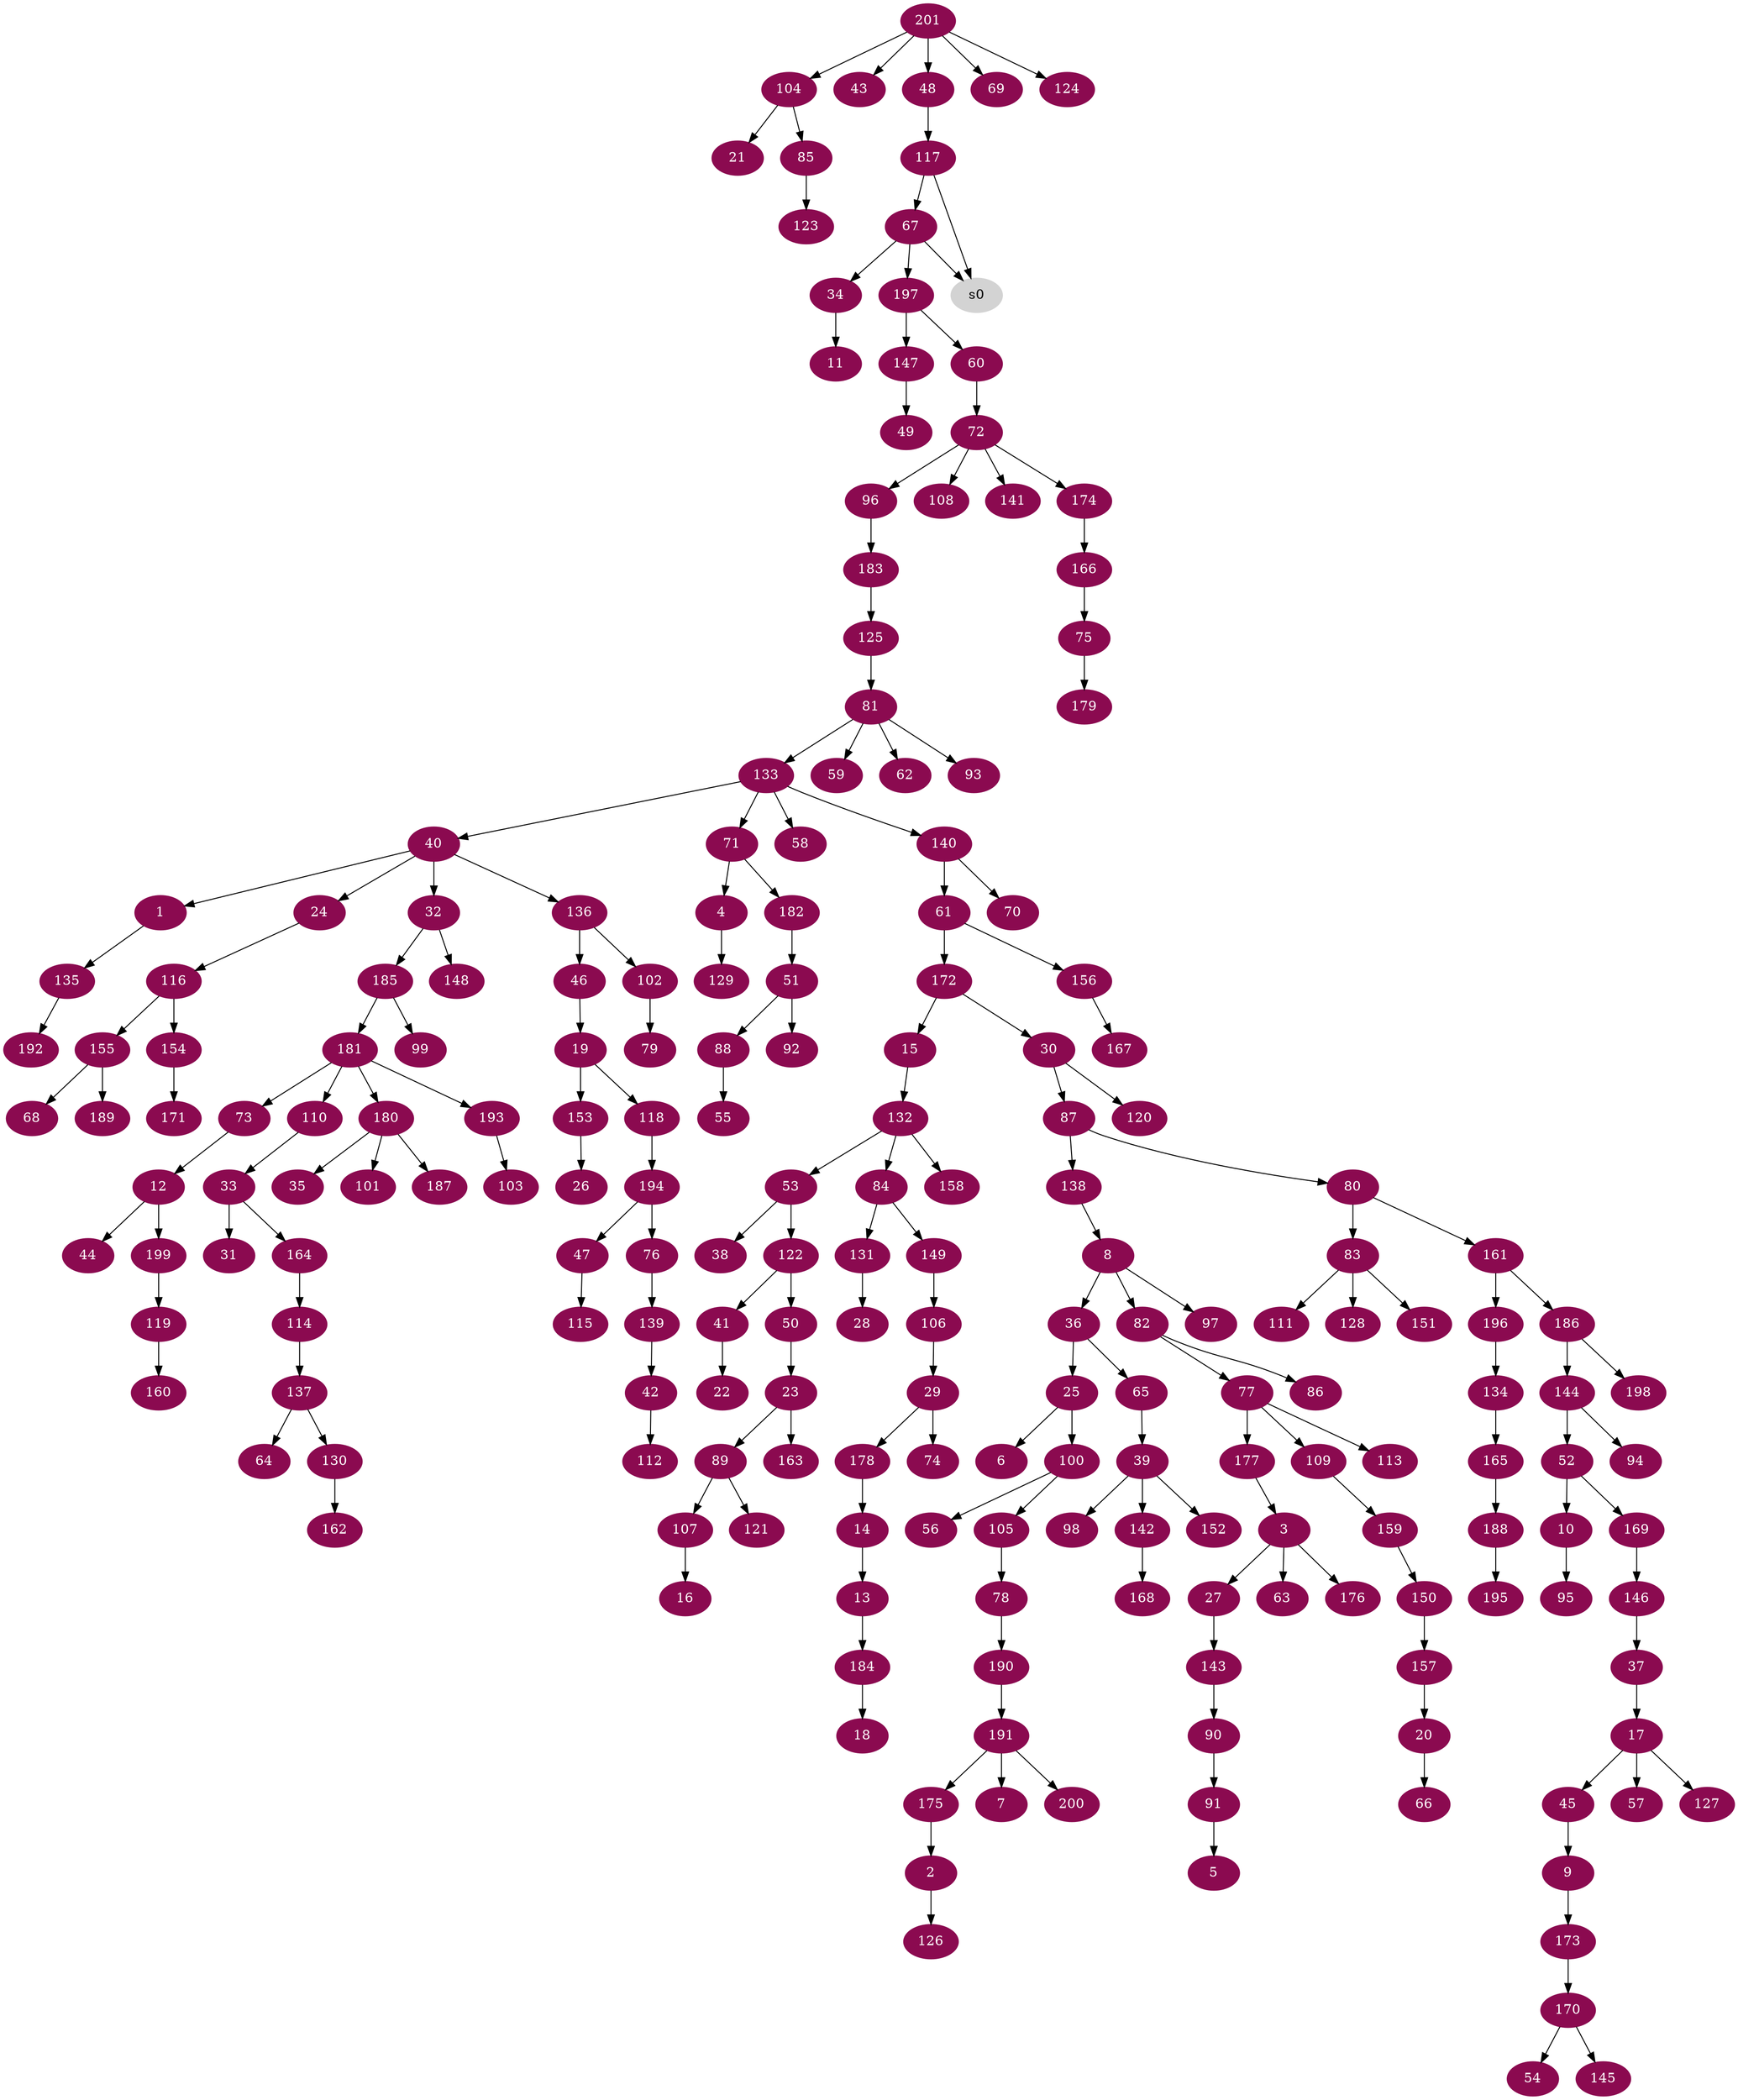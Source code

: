 digraph G {
node [color=deeppink4, style=filled, fontcolor=white];
40 -> 1;
175 -> 2;
177 -> 3;
71 -> 4;
91 -> 5;
25 -> 6;
191 -> 7;
138 -> 8;
45 -> 9;
52 -> 10;
34 -> 11;
73 -> 12;
14 -> 13;
178 -> 14;
172 -> 15;
107 -> 16;
37 -> 17;
184 -> 18;
46 -> 19;
157 -> 20;
104 -> 21;
41 -> 22;
50 -> 23;
40 -> 24;
36 -> 25;
153 -> 26;
3 -> 27;
131 -> 28;
106 -> 29;
172 -> 30;
33 -> 31;
40 -> 32;
110 -> 33;
67 -> 34;
180 -> 35;
8 -> 36;
146 -> 37;
53 -> 38;
65 -> 39;
133 -> 40;
122 -> 41;
139 -> 42;
201 -> 43;
12 -> 44;
17 -> 45;
136 -> 46;
194 -> 47;
201 -> 48;
147 -> 49;
122 -> 50;
182 -> 51;
144 -> 52;
132 -> 53;
170 -> 54;
88 -> 55;
100 -> 56;
17 -> 57;
133 -> 58;
81 -> 59;
197 -> 60;
140 -> 61;
81 -> 62;
3 -> 63;
137 -> 64;
36 -> 65;
20 -> 66;
117 -> 67;
155 -> 68;
201 -> 69;
140 -> 70;
133 -> 71;
60 -> 72;
181 -> 73;
29 -> 74;
166 -> 75;
194 -> 76;
82 -> 77;
105 -> 78;
102 -> 79;
87 -> 80;
125 -> 81;
8 -> 82;
80 -> 83;
132 -> 84;
104 -> 85;
82 -> 86;
30 -> 87;
51 -> 88;
23 -> 89;
143 -> 90;
90 -> 91;
51 -> 92;
81 -> 93;
144 -> 94;
10 -> 95;
72 -> 96;
8 -> 97;
39 -> 98;
185 -> 99;
25 -> 100;
180 -> 101;
136 -> 102;
193 -> 103;
201 -> 104;
100 -> 105;
149 -> 106;
89 -> 107;
72 -> 108;
77 -> 109;
181 -> 110;
83 -> 111;
42 -> 112;
77 -> 113;
164 -> 114;
47 -> 115;
24 -> 116;
48 -> 117;
19 -> 118;
199 -> 119;
30 -> 120;
89 -> 121;
53 -> 122;
85 -> 123;
201 -> 124;
183 -> 125;
2 -> 126;
17 -> 127;
83 -> 128;
4 -> 129;
137 -> 130;
84 -> 131;
15 -> 132;
81 -> 133;
196 -> 134;
1 -> 135;
40 -> 136;
114 -> 137;
87 -> 138;
76 -> 139;
133 -> 140;
72 -> 141;
39 -> 142;
27 -> 143;
186 -> 144;
170 -> 145;
169 -> 146;
197 -> 147;
32 -> 148;
84 -> 149;
159 -> 150;
83 -> 151;
39 -> 152;
19 -> 153;
116 -> 154;
116 -> 155;
61 -> 156;
150 -> 157;
132 -> 158;
109 -> 159;
119 -> 160;
80 -> 161;
130 -> 162;
23 -> 163;
33 -> 164;
134 -> 165;
174 -> 166;
156 -> 167;
142 -> 168;
52 -> 169;
173 -> 170;
154 -> 171;
61 -> 172;
9 -> 173;
72 -> 174;
191 -> 175;
3 -> 176;
77 -> 177;
29 -> 178;
75 -> 179;
181 -> 180;
185 -> 181;
71 -> 182;
96 -> 183;
13 -> 184;
32 -> 185;
161 -> 186;
180 -> 187;
165 -> 188;
155 -> 189;
78 -> 190;
190 -> 191;
135 -> 192;
181 -> 193;
118 -> 194;
188 -> 195;
161 -> 196;
67 -> 197;
186 -> 198;
12 -> 199;
191 -> 200;
node [color=lightgrey, style=filled, fontcolor=black];
67 -> s0;
117 -> s0;
}

